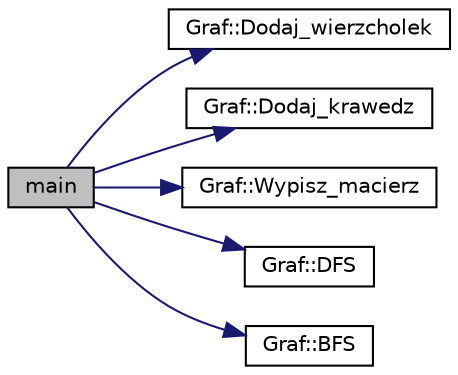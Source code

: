 digraph G
{
  edge [fontname="Helvetica",fontsize="10",labelfontname="Helvetica",labelfontsize="10"];
  node [fontname="Helvetica",fontsize="10",shape=record];
  rankdir="LR";
  Node1 [label="main",height=0.2,width=0.4,color="black", fillcolor="grey75", style="filled" fontcolor="black"];
  Node1 -> Node2 [color="midnightblue",fontsize="10",style="solid",fontname="Helvetica"];
  Node2 [label="Graf::Dodaj_wierzcholek",height=0.2,width=0.4,color="black", fillcolor="white", style="filled",URL="$class_graf.html#a1d04219ee7346afb627353c9d57b8cb2",tooltip="Dodaje wierzchołek."];
  Node1 -> Node3 [color="midnightblue",fontsize="10",style="solid",fontname="Helvetica"];
  Node3 [label="Graf::Dodaj_krawedz",height=0.2,width=0.4,color="black", fillcolor="white", style="filled",URL="$class_graf.html#ae12b5623e92fa86ff51d51db1804e793",tooltip="Dodaje krawędź."];
  Node1 -> Node4 [color="midnightblue",fontsize="10",style="solid",fontname="Helvetica"];
  Node4 [label="Graf::Wypisz_macierz",height=0.2,width=0.4,color="black", fillcolor="white", style="filled",URL="$class_graf.html#a284d7f2e4bab1832220ce41fdef5d024",tooltip="Wypisuje macierz sąsiedztwa."];
  Node1 -> Node5 [color="midnightblue",fontsize="10",style="solid",fontname="Helvetica"];
  Node5 [label="Graf::DFS",height=0.2,width=0.4,color="black", fillcolor="white", style="filled",URL="$class_graf.html#a92a75c629930662bb43b72f0d44f8c63",tooltip="Algorytm DFS."];
  Node1 -> Node6 [color="midnightblue",fontsize="10",style="solid",fontname="Helvetica"];
  Node6 [label="Graf::BFS",height=0.2,width=0.4,color="black", fillcolor="white", style="filled",URL="$class_graf.html#aa101a5b533a42b4d9c447e8891920fe9",tooltip="Algorytm BFS."];
}
